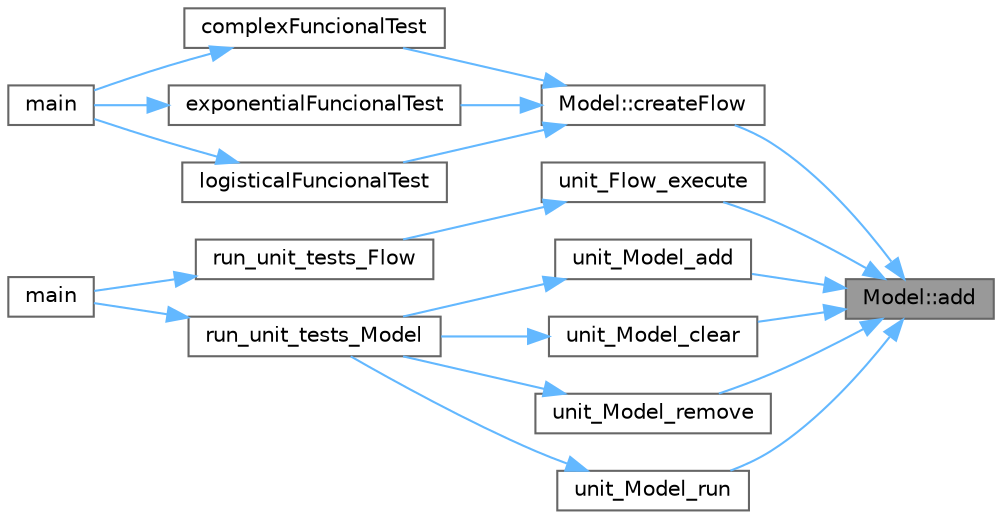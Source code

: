 digraph "Model::add"
{
 // LATEX_PDF_SIZE
  bgcolor="transparent";
  edge [fontname=Helvetica,fontsize=10,labelfontname=Helvetica,labelfontsize=10];
  node [fontname=Helvetica,fontsize=10,shape=box,height=0.2,width=0.4];
  rankdir="RL";
  Node1 [label="Model::add",height=0.2,width=0.4,color="gray40", fillcolor="grey60", style="filled", fontcolor="black",tooltip="Add a system to the model."];
  Node1 -> Node2 [dir="back",color="steelblue1",style="solid"];
  Node2 [label="Model::createFlow",height=0.2,width=0.4,color="grey40", fillcolor="white", style="filled",URL="$class_model.html#a8fe21a0b4c870e27397b28ba3cd57d80",tooltip="FLOW_IMP template for Flow Factory."];
  Node2 -> Node3 [dir="back",color="steelblue1",style="solid"];
  Node3 [label="complexFuncionalTest",height=0.2,width=0.4,color="grey40", fillcolor="white", style="filled",URL="$funcional__tests_8cpp.html#a943dfe0c597a01c9760c140715fed527",tooltip="Run the complex test, with multiple systems and flows."];
  Node3 -> Node4 [dir="back",color="steelblue1",style="solid"];
  Node4 [label="main",height=0.2,width=0.4,color="grey40", fillcolor="white", style="filled",URL="$funcional_2main_8cpp.html#ae66f6b31b5ad750f1fe042a706a4e3d4",tooltip=" "];
  Node2 -> Node5 [dir="back",color="steelblue1",style="solid"];
  Node5 [label="exponentialFuncionalTest",height=0.2,width=0.4,color="grey40", fillcolor="white", style="filled",URL="$funcional__tests_8cpp.html#a2c448ffaffdff4b03c825a01dffa6f27",tooltip="Run the exponential test."];
  Node5 -> Node4 [dir="back",color="steelblue1",style="solid"];
  Node2 -> Node6 [dir="back",color="steelblue1",style="solid"];
  Node6 [label="logisticalFuncionalTest",height=0.2,width=0.4,color="grey40", fillcolor="white", style="filled",URL="$funcional__tests_8cpp.html#a60914db64bde71b56d69320797266c29",tooltip="Run the logistical test."];
  Node6 -> Node4 [dir="back",color="steelblue1",style="solid"];
  Node1 -> Node7 [dir="back",color="steelblue1",style="solid"];
  Node7 [label="unit_Flow_execute",height=0.2,width=0.4,color="grey40", fillcolor="white", style="filled",URL="$unit__flow_8cpp.html#afde1feedc7a89ff8baf0a88d1afc35f2",tooltip=" "];
  Node7 -> Node8 [dir="back",color="steelblue1",style="solid"];
  Node8 [label="run_unit_tests_Flow",height=0.2,width=0.4,color="grey40", fillcolor="white", style="filled",URL="$unit__flow_8cpp.html#ad22590f3fd206c1de5ae1a673917de8c",tooltip=" "];
  Node8 -> Node9 [dir="back",color="steelblue1",style="solid"];
  Node9 [label="main",height=0.2,width=0.4,color="grey40", fillcolor="white", style="filled",URL="$unit_2main_8cpp.html#ae66f6b31b5ad750f1fe042a706a4e3d4",tooltip=" "];
  Node1 -> Node10 [dir="back",color="steelblue1",style="solid"];
  Node10 [label="unit_Model_add",height=0.2,width=0.4,color="grey40", fillcolor="white", style="filled",URL="$unit__model_8cpp.html#a4fa06dc7ad55e19bd871ad7522304a10",tooltip=" "];
  Node10 -> Node11 [dir="back",color="steelblue1",style="solid"];
  Node11 [label="run_unit_tests_Model",height=0.2,width=0.4,color="grey40", fillcolor="white", style="filled",URL="$unit__model_8cpp.html#ac9809e814596bf9bf3c37918190a866c",tooltip=" "];
  Node11 -> Node9 [dir="back",color="steelblue1",style="solid"];
  Node1 -> Node12 [dir="back",color="steelblue1",style="solid"];
  Node12 [label="unit_Model_clear",height=0.2,width=0.4,color="grey40", fillcolor="white", style="filled",URL="$unit__model_8cpp.html#a531a255b0784cc02239bfe7de7f2e50a",tooltip=" "];
  Node12 -> Node11 [dir="back",color="steelblue1",style="solid"];
  Node1 -> Node13 [dir="back",color="steelblue1",style="solid"];
  Node13 [label="unit_Model_remove",height=0.2,width=0.4,color="grey40", fillcolor="white", style="filled",URL="$unit__model_8cpp.html#a84e5706c795959ab594969a0ce6aeb02",tooltip=" "];
  Node13 -> Node11 [dir="back",color="steelblue1",style="solid"];
  Node1 -> Node14 [dir="back",color="steelblue1",style="solid"];
  Node14 [label="unit_Model_run",height=0.2,width=0.4,color="grey40", fillcolor="white", style="filled",URL="$unit__model_8cpp.html#a47f444f7adf42d9fe780632ef2e324d6",tooltip=" "];
  Node14 -> Node11 [dir="back",color="steelblue1",style="solid"];
}
